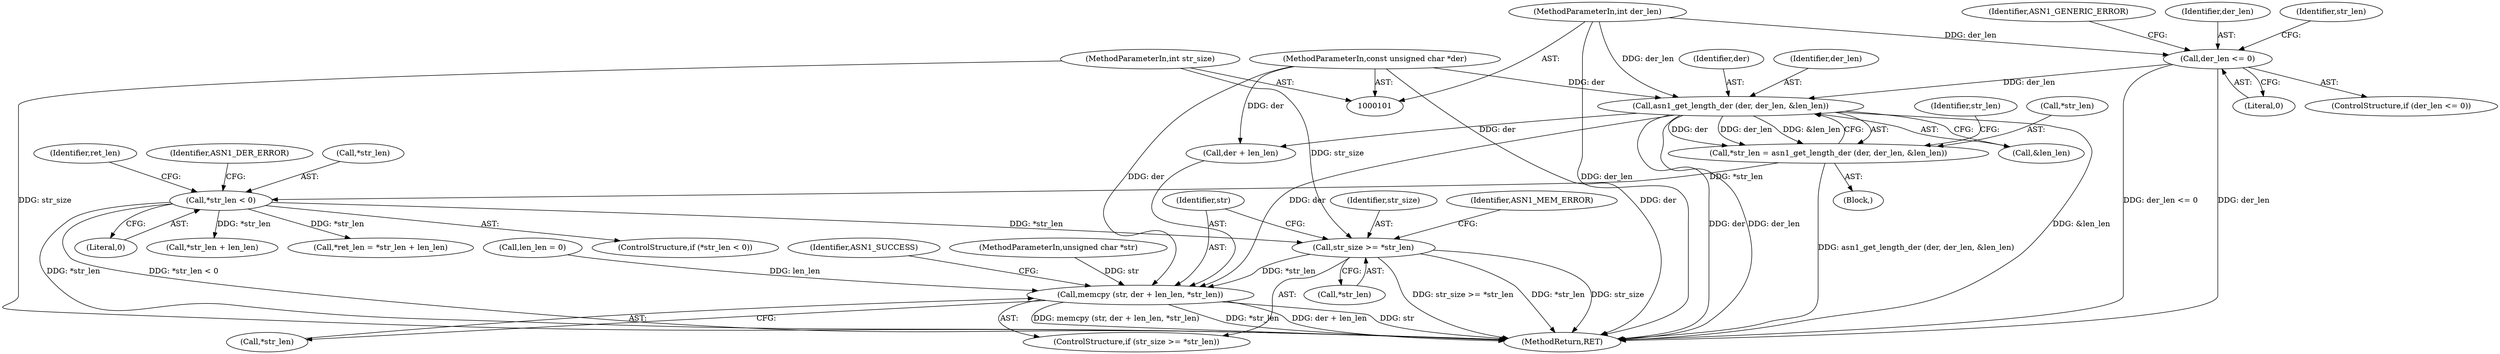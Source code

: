 digraph "0_savannah_1c3ccb3e040bf13e342ee60bc23b21b97b11923f_0@pointer" {
"1000142" [label="(Call,str_size >= *str_len)"];
"1000106" [label="(MethodParameterIn,int str_size)"];
"1000128" [label="(Call,*str_len < 0)"];
"1000119" [label="(Call,*str_len = asn1_get_length_der (der, der_len, &len_len))"];
"1000122" [label="(Call,asn1_get_length_der (der, der_len, &len_len))"];
"1000102" [label="(MethodParameterIn,const unsigned char *der)"];
"1000114" [label="(Call,der_len <= 0)"];
"1000103" [label="(MethodParameterIn,int der_len)"];
"1000146" [label="(Call,memcpy (str, der + len_len, *str_len))"];
"1000133" [label="(Identifier,ASN1_DER_ERROR)"];
"1000143" [label="(Identifier,str_size)"];
"1000116" [label="(Literal,0)"];
"1000124" [label="(Identifier,der_len)"];
"1000156" [label="(Identifier,ASN1_MEM_ERROR)"];
"1000114" [label="(Call,der_len <= 0)"];
"1000128" [label="(Call,*str_len < 0)"];
"1000137" [label="(Call,*str_len + len_len)"];
"1000141" [label="(ControlStructure,if (str_size >= *str_len))"];
"1000134" [label="(Call,*ret_len = *str_len + len_len)"];
"1000118" [label="(Identifier,ASN1_GENERIC_ERROR)"];
"1000123" [label="(Identifier,der)"];
"1000125" [label="(Call,&len_len)"];
"1000115" [label="(Identifier,der_len)"];
"1000119" [label="(Call,*str_len = asn1_get_length_der (der, der_len, &len_len))"];
"1000159" [label="(MethodReturn,RET)"];
"1000142" [label="(Call,str_size >= *str_len)"];
"1000120" [label="(Call,*str_len)"];
"1000105" [label="(MethodParameterIn,unsigned char *str)"];
"1000110" [label="(Call,len_len = 0)"];
"1000129" [label="(Call,*str_len)"];
"1000108" [label="(Block,)"];
"1000127" [label="(ControlStructure,if (*str_len < 0))"];
"1000144" [label="(Call,*str_len)"];
"1000130" [label="(Identifier,str_len)"];
"1000103" [label="(MethodParameterIn,int der_len)"];
"1000146" [label="(Call,memcpy (str, der + len_len, *str_len))"];
"1000106" [label="(MethodParameterIn,int str_size)"];
"1000121" [label="(Identifier,str_len)"];
"1000158" [label="(Identifier,ASN1_SUCCESS)"];
"1000148" [label="(Call,der + len_len)"];
"1000102" [label="(MethodParameterIn,const unsigned char *der)"];
"1000113" [label="(ControlStructure,if (der_len <= 0))"];
"1000122" [label="(Call,asn1_get_length_der (der, der_len, &len_len))"];
"1000147" [label="(Identifier,str)"];
"1000131" [label="(Literal,0)"];
"1000151" [label="(Call,*str_len)"];
"1000136" [label="(Identifier,ret_len)"];
"1000142" -> "1000141"  [label="AST: "];
"1000142" -> "1000144"  [label="CFG: "];
"1000143" -> "1000142"  [label="AST: "];
"1000144" -> "1000142"  [label="AST: "];
"1000147" -> "1000142"  [label="CFG: "];
"1000156" -> "1000142"  [label="CFG: "];
"1000142" -> "1000159"  [label="DDG: str_size >= *str_len"];
"1000142" -> "1000159"  [label="DDG: *str_len"];
"1000142" -> "1000159"  [label="DDG: str_size"];
"1000106" -> "1000142"  [label="DDG: str_size"];
"1000128" -> "1000142"  [label="DDG: *str_len"];
"1000142" -> "1000146"  [label="DDG: *str_len"];
"1000106" -> "1000101"  [label="AST: "];
"1000106" -> "1000159"  [label="DDG: str_size"];
"1000128" -> "1000127"  [label="AST: "];
"1000128" -> "1000131"  [label="CFG: "];
"1000129" -> "1000128"  [label="AST: "];
"1000131" -> "1000128"  [label="AST: "];
"1000133" -> "1000128"  [label="CFG: "];
"1000136" -> "1000128"  [label="CFG: "];
"1000128" -> "1000159"  [label="DDG: *str_len < 0"];
"1000128" -> "1000159"  [label="DDG: *str_len"];
"1000119" -> "1000128"  [label="DDG: *str_len"];
"1000128" -> "1000134"  [label="DDG: *str_len"];
"1000128" -> "1000137"  [label="DDG: *str_len"];
"1000119" -> "1000108"  [label="AST: "];
"1000119" -> "1000122"  [label="CFG: "];
"1000120" -> "1000119"  [label="AST: "];
"1000122" -> "1000119"  [label="AST: "];
"1000130" -> "1000119"  [label="CFG: "];
"1000119" -> "1000159"  [label="DDG: asn1_get_length_der (der, der_len, &len_len)"];
"1000122" -> "1000119"  [label="DDG: der"];
"1000122" -> "1000119"  [label="DDG: der_len"];
"1000122" -> "1000119"  [label="DDG: &len_len"];
"1000122" -> "1000125"  [label="CFG: "];
"1000123" -> "1000122"  [label="AST: "];
"1000124" -> "1000122"  [label="AST: "];
"1000125" -> "1000122"  [label="AST: "];
"1000122" -> "1000159"  [label="DDG: &len_len"];
"1000122" -> "1000159"  [label="DDG: der"];
"1000122" -> "1000159"  [label="DDG: der_len"];
"1000102" -> "1000122"  [label="DDG: der"];
"1000114" -> "1000122"  [label="DDG: der_len"];
"1000103" -> "1000122"  [label="DDG: der_len"];
"1000122" -> "1000146"  [label="DDG: der"];
"1000122" -> "1000148"  [label="DDG: der"];
"1000102" -> "1000101"  [label="AST: "];
"1000102" -> "1000159"  [label="DDG: der"];
"1000102" -> "1000146"  [label="DDG: der"];
"1000102" -> "1000148"  [label="DDG: der"];
"1000114" -> "1000113"  [label="AST: "];
"1000114" -> "1000116"  [label="CFG: "];
"1000115" -> "1000114"  [label="AST: "];
"1000116" -> "1000114"  [label="AST: "];
"1000118" -> "1000114"  [label="CFG: "];
"1000121" -> "1000114"  [label="CFG: "];
"1000114" -> "1000159"  [label="DDG: der_len <= 0"];
"1000114" -> "1000159"  [label="DDG: der_len"];
"1000103" -> "1000114"  [label="DDG: der_len"];
"1000103" -> "1000101"  [label="AST: "];
"1000103" -> "1000159"  [label="DDG: der_len"];
"1000146" -> "1000141"  [label="AST: "];
"1000146" -> "1000151"  [label="CFG: "];
"1000147" -> "1000146"  [label="AST: "];
"1000148" -> "1000146"  [label="AST: "];
"1000151" -> "1000146"  [label="AST: "];
"1000158" -> "1000146"  [label="CFG: "];
"1000146" -> "1000159"  [label="DDG: memcpy (str, der + len_len, *str_len)"];
"1000146" -> "1000159"  [label="DDG: *str_len"];
"1000146" -> "1000159"  [label="DDG: der + len_len"];
"1000146" -> "1000159"  [label="DDG: str"];
"1000105" -> "1000146"  [label="DDG: str"];
"1000110" -> "1000146"  [label="DDG: len_len"];
}
